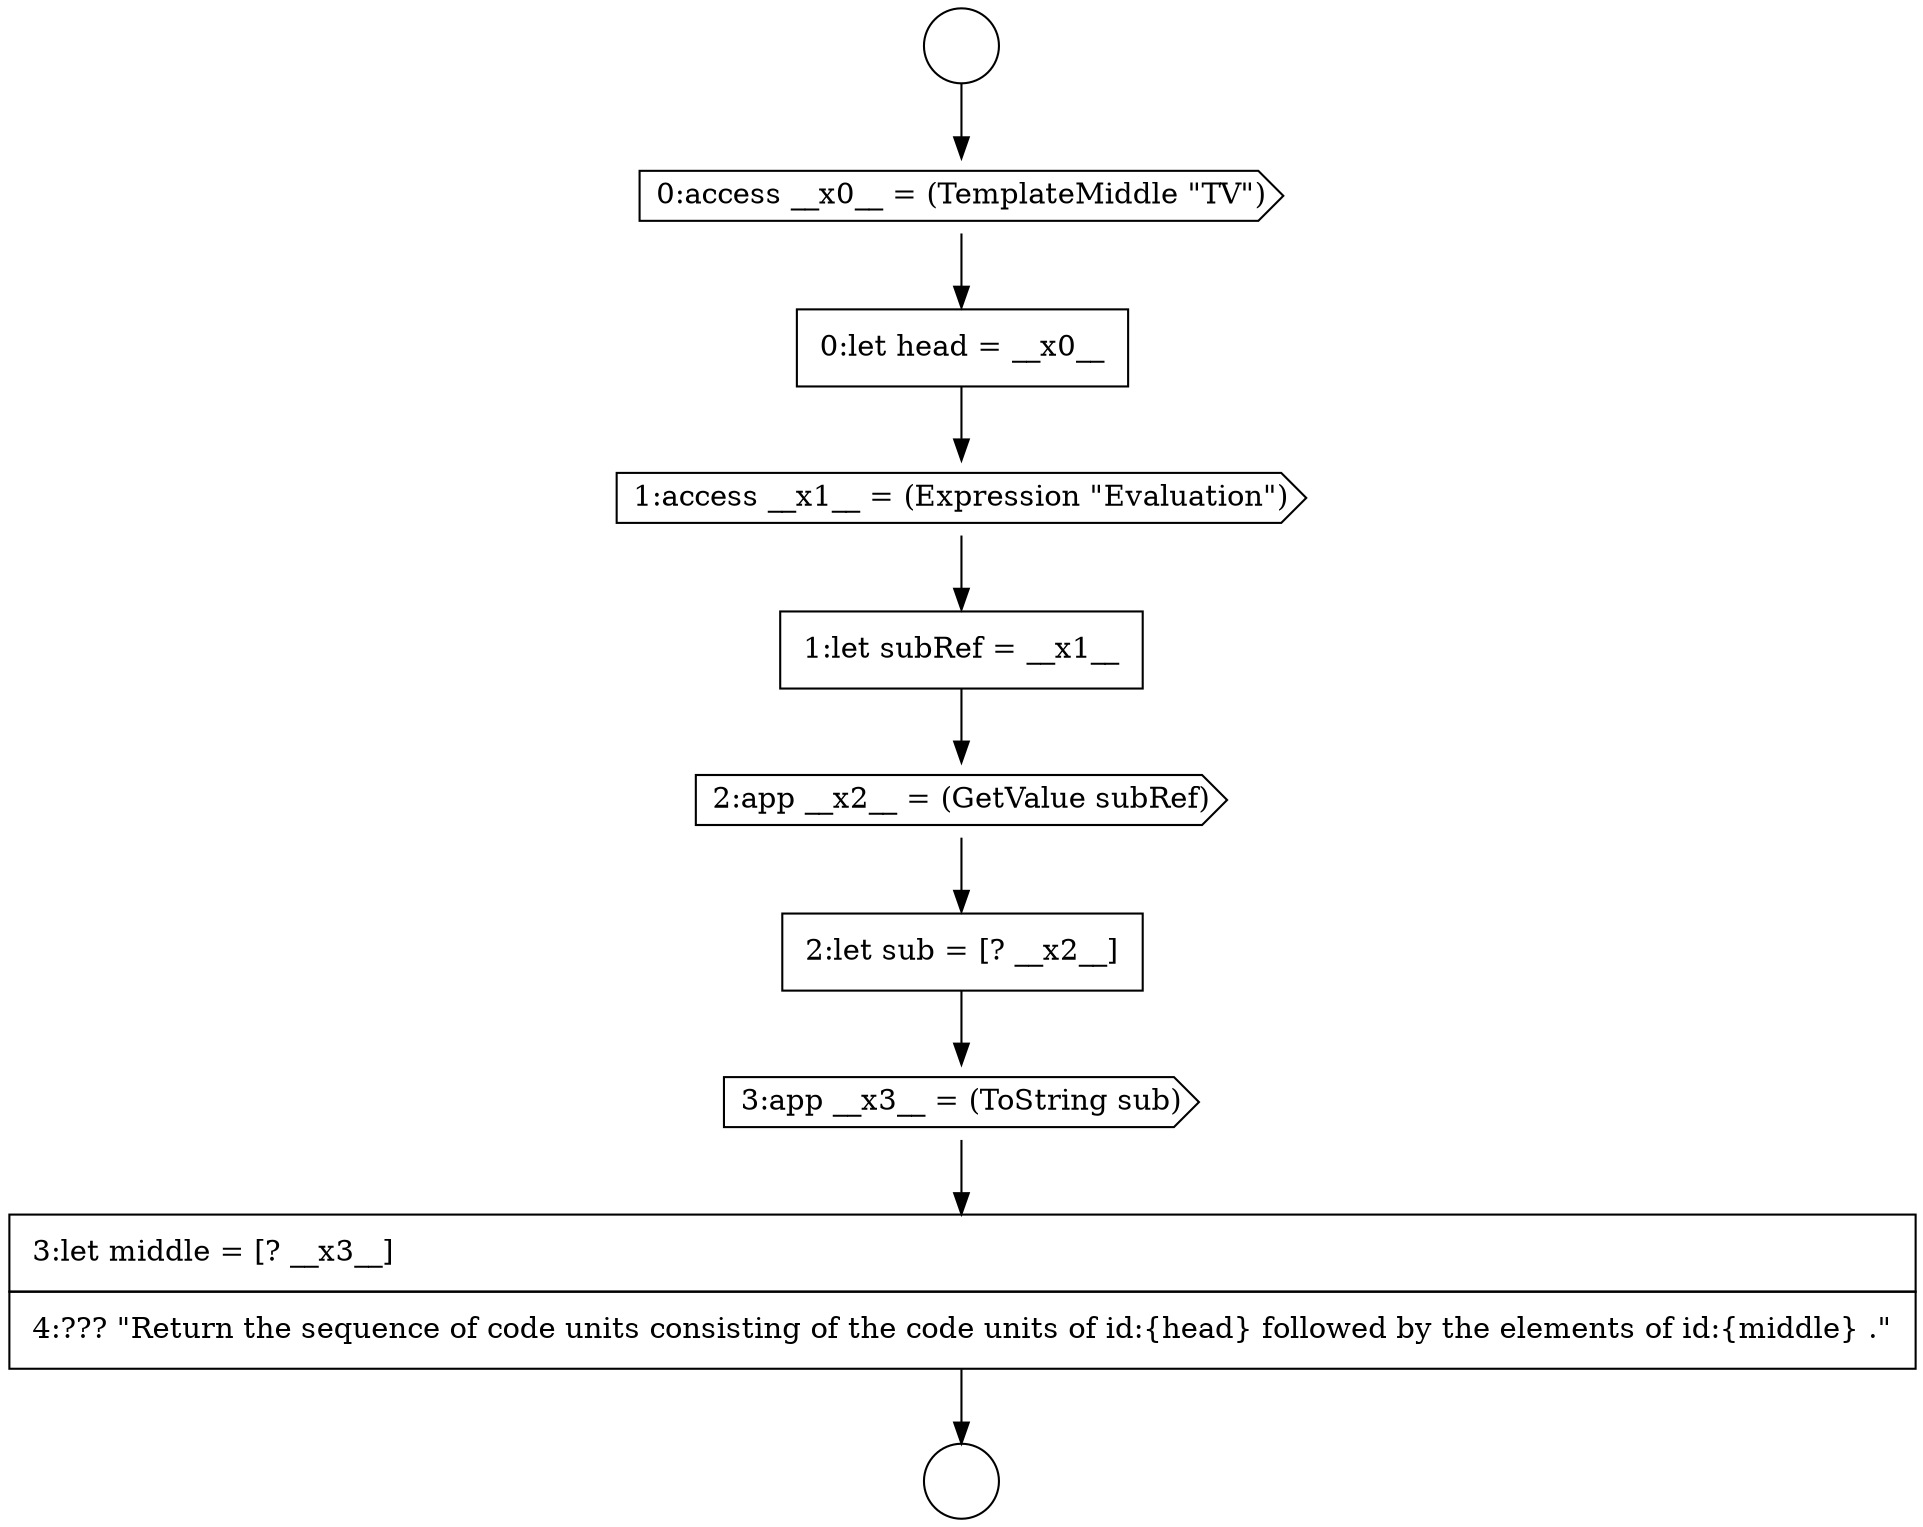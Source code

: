 digraph {
  node3925 [shape=circle label=" " color="black" fillcolor="white" style=filled]
  node3932 [shape=cds, label=<<font color="black">3:app __x3__ = (ToString sub)</font>> color="black" fillcolor="white" style=filled]
  node3930 [shape=cds, label=<<font color="black">2:app __x2__ = (GetValue subRef)</font>> color="black" fillcolor="white" style=filled]
  node3927 [shape=none, margin=0, label=<<font color="black">
    <table border="0" cellborder="1" cellspacing="0" cellpadding="10">
      <tr><td align="left">0:let head = __x0__</td></tr>
    </table>
  </font>> color="black" fillcolor="white" style=filled]
  node3926 [shape=cds, label=<<font color="black">0:access __x0__ = (TemplateMiddle &quot;TV&quot;)</font>> color="black" fillcolor="white" style=filled]
  node3931 [shape=none, margin=0, label=<<font color="black">
    <table border="0" cellborder="1" cellspacing="0" cellpadding="10">
      <tr><td align="left">2:let sub = [? __x2__]</td></tr>
    </table>
  </font>> color="black" fillcolor="white" style=filled]
  node3928 [shape=cds, label=<<font color="black">1:access __x1__ = (Expression &quot;Evaluation&quot;)</font>> color="black" fillcolor="white" style=filled]
  node3929 [shape=none, margin=0, label=<<font color="black">
    <table border="0" cellborder="1" cellspacing="0" cellpadding="10">
      <tr><td align="left">1:let subRef = __x1__</td></tr>
    </table>
  </font>> color="black" fillcolor="white" style=filled]
  node3924 [shape=circle label=" " color="black" fillcolor="white" style=filled]
  node3933 [shape=none, margin=0, label=<<font color="black">
    <table border="0" cellborder="1" cellspacing="0" cellpadding="10">
      <tr><td align="left">3:let middle = [? __x3__]</td></tr>
      <tr><td align="left">4:??? &quot;Return the sequence of code units consisting of the code units of id:{head} followed by the elements of id:{middle} .&quot;</td></tr>
    </table>
  </font>> color="black" fillcolor="white" style=filled]
  node3933 -> node3925 [ color="black"]
  node3927 -> node3928 [ color="black"]
  node3928 -> node3929 [ color="black"]
  node3924 -> node3926 [ color="black"]
  node3929 -> node3930 [ color="black"]
  node3931 -> node3932 [ color="black"]
  node3926 -> node3927 [ color="black"]
  node3932 -> node3933 [ color="black"]
  node3930 -> node3931 [ color="black"]
}
